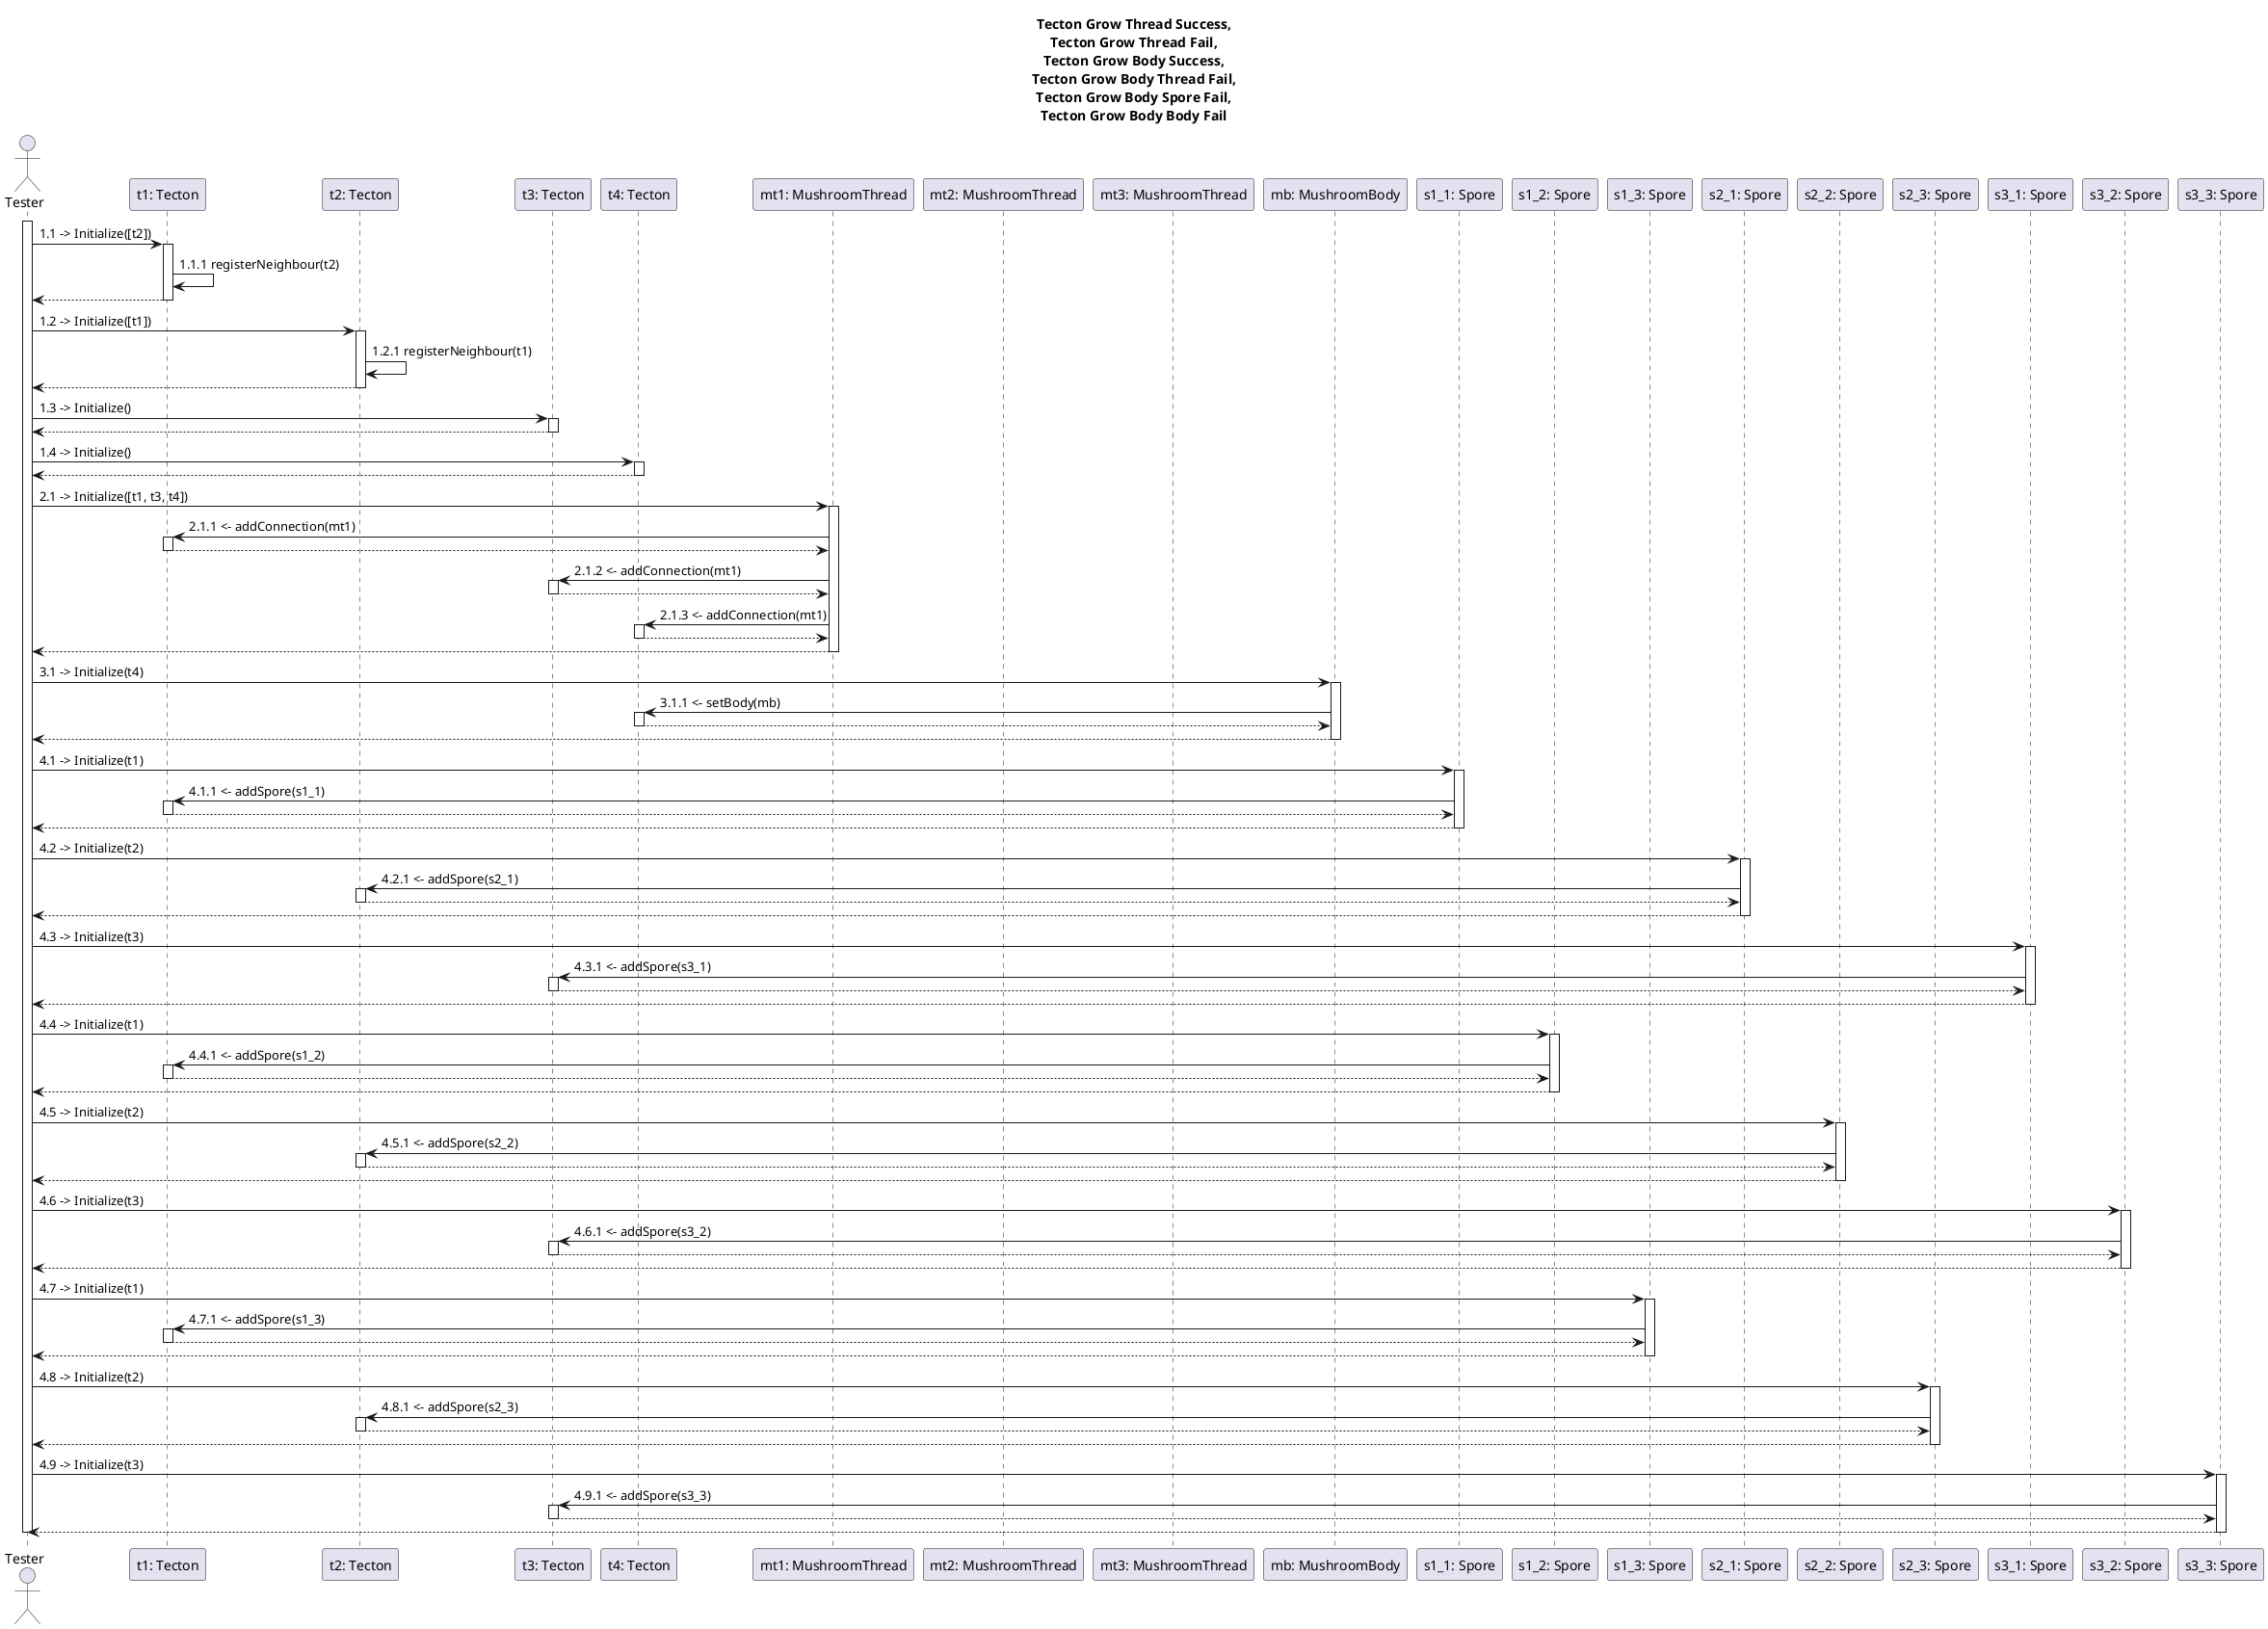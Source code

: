 ' Test-casek:
' - Tecton Grow Thread Success: t1 és t2 szomszédos; t1-en van mt1
' - Tecton Grow Thread Fail: t1 és t3 nem szomszédos; t1-en van mt1
' - Tecton Grow Body Success: t1-en van mt1; t1-en van s1_1, s1_2 és s1_3; t1-en nincs mb
' - Tecton Grow Body Thread Fail: t2-n nincs mt1; t2-n van s1_1, s1_2 és s1_3; t2-n nincs mb
' - Tecton Grow Body Spore Fail: t3-on van mt1; t3-on nincs spóra; t3-on nincs mb
' - Tecton Grow Body Body Fail: t4-en van mt1; t4-en van s1_1, s1_2, s1_3; t4-en van mb

@startuml communicationTecton3

title Tecton Grow Thread Success,\nTecton Grow Thread Fail,\nTecton Grow Body Success,\nTecton Grow Body Thread Fail,\nTecton Grow Body Spore Fail,\nTecton Grow Body Body Fail

actor "Tester" as ts
' t1 szomszédos t2-vel, de t3-al nem, így több test-casere is jó lesz a diagram 
participant "t1: Tecton" as t1 
participant "t2: Tecton" as t2
participant "t3: Tecton" as t3
participant "t4: Tecton" as t4
participant "mt1: MushroomThread" as mt1
participant "mt2: MushroomThread" as mt2
participant "mt3: MushroomThread" as mt3
participant "mb: MushroomBody" as mb
participant "s1_1: Spore" as s1_1
participant "s1_2: Spore" as s1_2
participant "s1_3: Spore" as s1_3
participant "s2_1: Spore" as s2_1
participant "s2_2: Spore" as s2_2
participant "s2_3: Spore" as s2_3
participant "s3_1: Spore" as s3_1
participant "s3_2: Spore" as s3_2
participant "s3_3: Spore" as s3_3

activate ts

' ------------------------------------------
' t1: szomszédos t2-vel
ts -> t1: 1.1 -> Initialize([t2])
activate t1

t1 -> t1: 1.1.1 registerNeighbour(t2)

ts <-- t1
deactivate t1

' ------------------------------------------
' t2: szomszédos t1-el
ts -> t2: 1.2 -> Initialize([t1])
activate t2

t2 -> t2: 1.2.1 registerNeighbour(t1)

ts <-- t2
deactivate t2

' ------------------------------------------
' t3
ts -> t3: 1.3 -> Initialize()
activate t3
ts <-- t3
deactivate t3

' ------------------------------------------
' t4
ts -> t4: 1.4 -> Initialize()
activate t4
ts <-- t4
deactivate t4

' ------------------------------------------
' thread: t1, t3, t4-en nő
ts -> mt1: 2.1 -> Initialize([t1, t3, t4])
activate mt1

mt1 -> t1: 2.1.1 <- addConnection(mt1)
activate t1
mt1 <-- t1
deactivate t1

mt1 -> t3: 2.1.2 <- addConnection(mt1)
activate t3
mt1 <-- t3
deactivate t3

mt1 -> t4: 2.1.3 <- addConnection(mt1)
activate t4
mt1 <-- t4
deactivate t4

ts <-- mt1
deactivate mt1

' ------------------------------------------
' body: t4-en nő
ts -> mb: 3.1 -> Initialize(t4)
activate mb

mb -> t4: 3.1.1 <- setBody(mb)
activate t4
mb <-- t4
deactivate t4

ts <-- mb
deactivate mb

' ------------------------------------------
' s1_1: t1-en
ts -> s1_1: 4.1 -> Initialize(t1)
activate s1_1

s1_1 -> t1: 4.1.1 <- addSpore(s1_1)
activate t1
s1_1 <-- t1
deactivate t1

ts <-- s1_1
deactivate s1_1

' ------------------------------------------
' s2_1: t2-n
ts -> s2_1: 4.2 -> Initialize(t2)
activate s2_1

s2_1 -> t2: 4.2.1 <- addSpore(s2_1)
activate t2
s2_1 <-- t2
deactivate t2

ts <-- s2_1
deactivate s2_1

' ------------------------------------------
' s3_1: t3-on
ts -> s3_1: 4.3 -> Initialize(t3)
activate s3_1

s3_1 -> t3: 4.3.1 <- addSpore(s3_1)
activate t3
s3_1 <-- t3
deactivate t3

ts <-- s3_1
deactivate s3_1

' ------------------------------------------
' s1_2: t1-en
ts -> s1_2: 4.4 -> Initialize(t1)
activate s1_2

s1_2 -> t1: 4.4.1 <- addSpore(s1_2)
activate t1
s1_2 <-- t1
deactivate t1

ts <-- s1_2
deactivate s1_2

' ------------------------------------------
' s2_2: t2-n
ts -> s2_2: 4.5 -> Initialize(t2)
activate s2_2

s2_2 -> t2: 4.5.1 <- addSpore(s2_2)
activate t2
s2_2 <-- t2
deactivate t2

ts <-- s2_2
deactivate s2_2

' ------------------------------------------
' s3_2: t3-on
ts -> s3_2: 4.6 -> Initialize(t3)
activate s3_2

s3_2 -> t3: 4.6.1 <- addSpore(s3_2)
activate t3
s3_2 <-- t3
deactivate t3

ts <-- s3_2
deactivate s3_2

' ------------------------------------------
' s1_3: t1-en
ts -> s1_3: 4.7 -> Initialize(t1)
activate s1_3

s1_3 -> t1: 4.7.1 <- addSpore(s1_3)
activate t1
s1_3 <-- t1
deactivate t1

ts <-- s1_3
deactivate s1_3

' ------------------------------------------
' s2_3: t2-n
ts -> s2_3: 4.8 -> Initialize(t2)
activate s2_3

s2_3 -> t2: 4.8.1 <- addSpore(s2_3)
activate t2
s2_3 <-- t2
deactivate t2

ts <-- s2_3
deactivate s2_3

' ------------------------------------------
' s3_3: t3-on
ts -> s3_3: 4.9 -> Initialize(t3)
activate s3_3

s3_3 -> t3: 4.9.1 <- addSpore(s3_3)
activate t3
s3_3 <-- t3
deactivate t3

ts <-- s3_3
deactivate s3_3

deactivate ts

@enduml